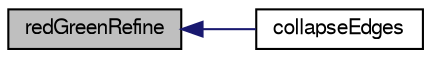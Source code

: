 digraph "redGreenRefine"
{
  bgcolor="transparent";
  edge [fontname="FreeSans",fontsize="10",labelfontname="FreeSans",labelfontsize="10"];
  node [fontname="FreeSans",fontsize="10",shape=record];
  rankdir="LR";
  Node1203 [label="redGreenRefine",height=0.2,width=0.4,color="black", fillcolor="grey75", style="filled", fontcolor="black"];
  Node1203 -> Node1204 [dir="back",color="midnightblue",fontsize="10",style="solid",fontname="FreeSans"];
  Node1204 [label="collapseEdges",height=0.2,width=0.4,color="black",URL="$a25538.html#a5d5f37658655f0d947ff457a0d8f061c",tooltip="Create new triSurface by collapsing edges to specified. "];
}
